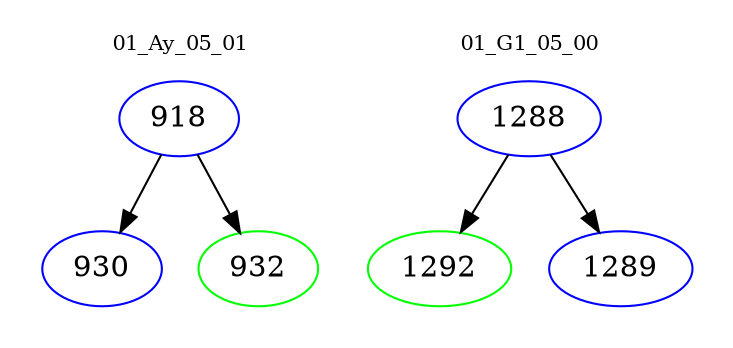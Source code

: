 digraph{
subgraph cluster_0 {
color = white
label = "01_Ay_05_01";
fontsize=10;
T0_918 [label="918", color="blue"]
T0_918 -> T0_930 [color="black"]
T0_930 [label="930", color="blue"]
T0_918 -> T0_932 [color="black"]
T0_932 [label="932", color="green"]
}
subgraph cluster_1 {
color = white
label = "01_G1_05_00";
fontsize=10;
T1_1288 [label="1288", color="blue"]
T1_1288 -> T1_1292 [color="black"]
T1_1292 [label="1292", color="green"]
T1_1288 -> T1_1289 [color="black"]
T1_1289 [label="1289", color="blue"]
}
}
